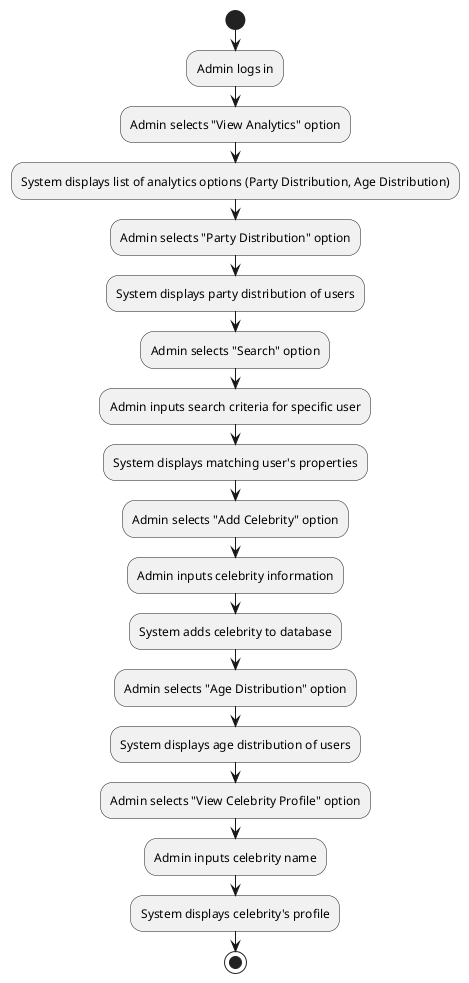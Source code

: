 @startuml
'https://plantuml.com/activity-diagram-beta

start
:Admin logs in;
:Admin selects "View Analytics" option;
:System displays list of analytics options (Party Distribution, Age Distribution);
:Admin selects "Party Distribution" option;
:System displays party distribution of users;
:Admin selects "Search" option;
:Admin inputs search criteria for specific user;
:System displays matching user's properties;
:Admin selects "Add Celebrity" option;
:Admin inputs celebrity information;
:System adds celebrity to database;
:Admin selects "Age Distribution" option;
:System displays age distribution of users;
:Admin selects "View Celebrity Profile" option;
:Admin inputs celebrity name;
:System displays celebrity's profile;
stop

@enduml